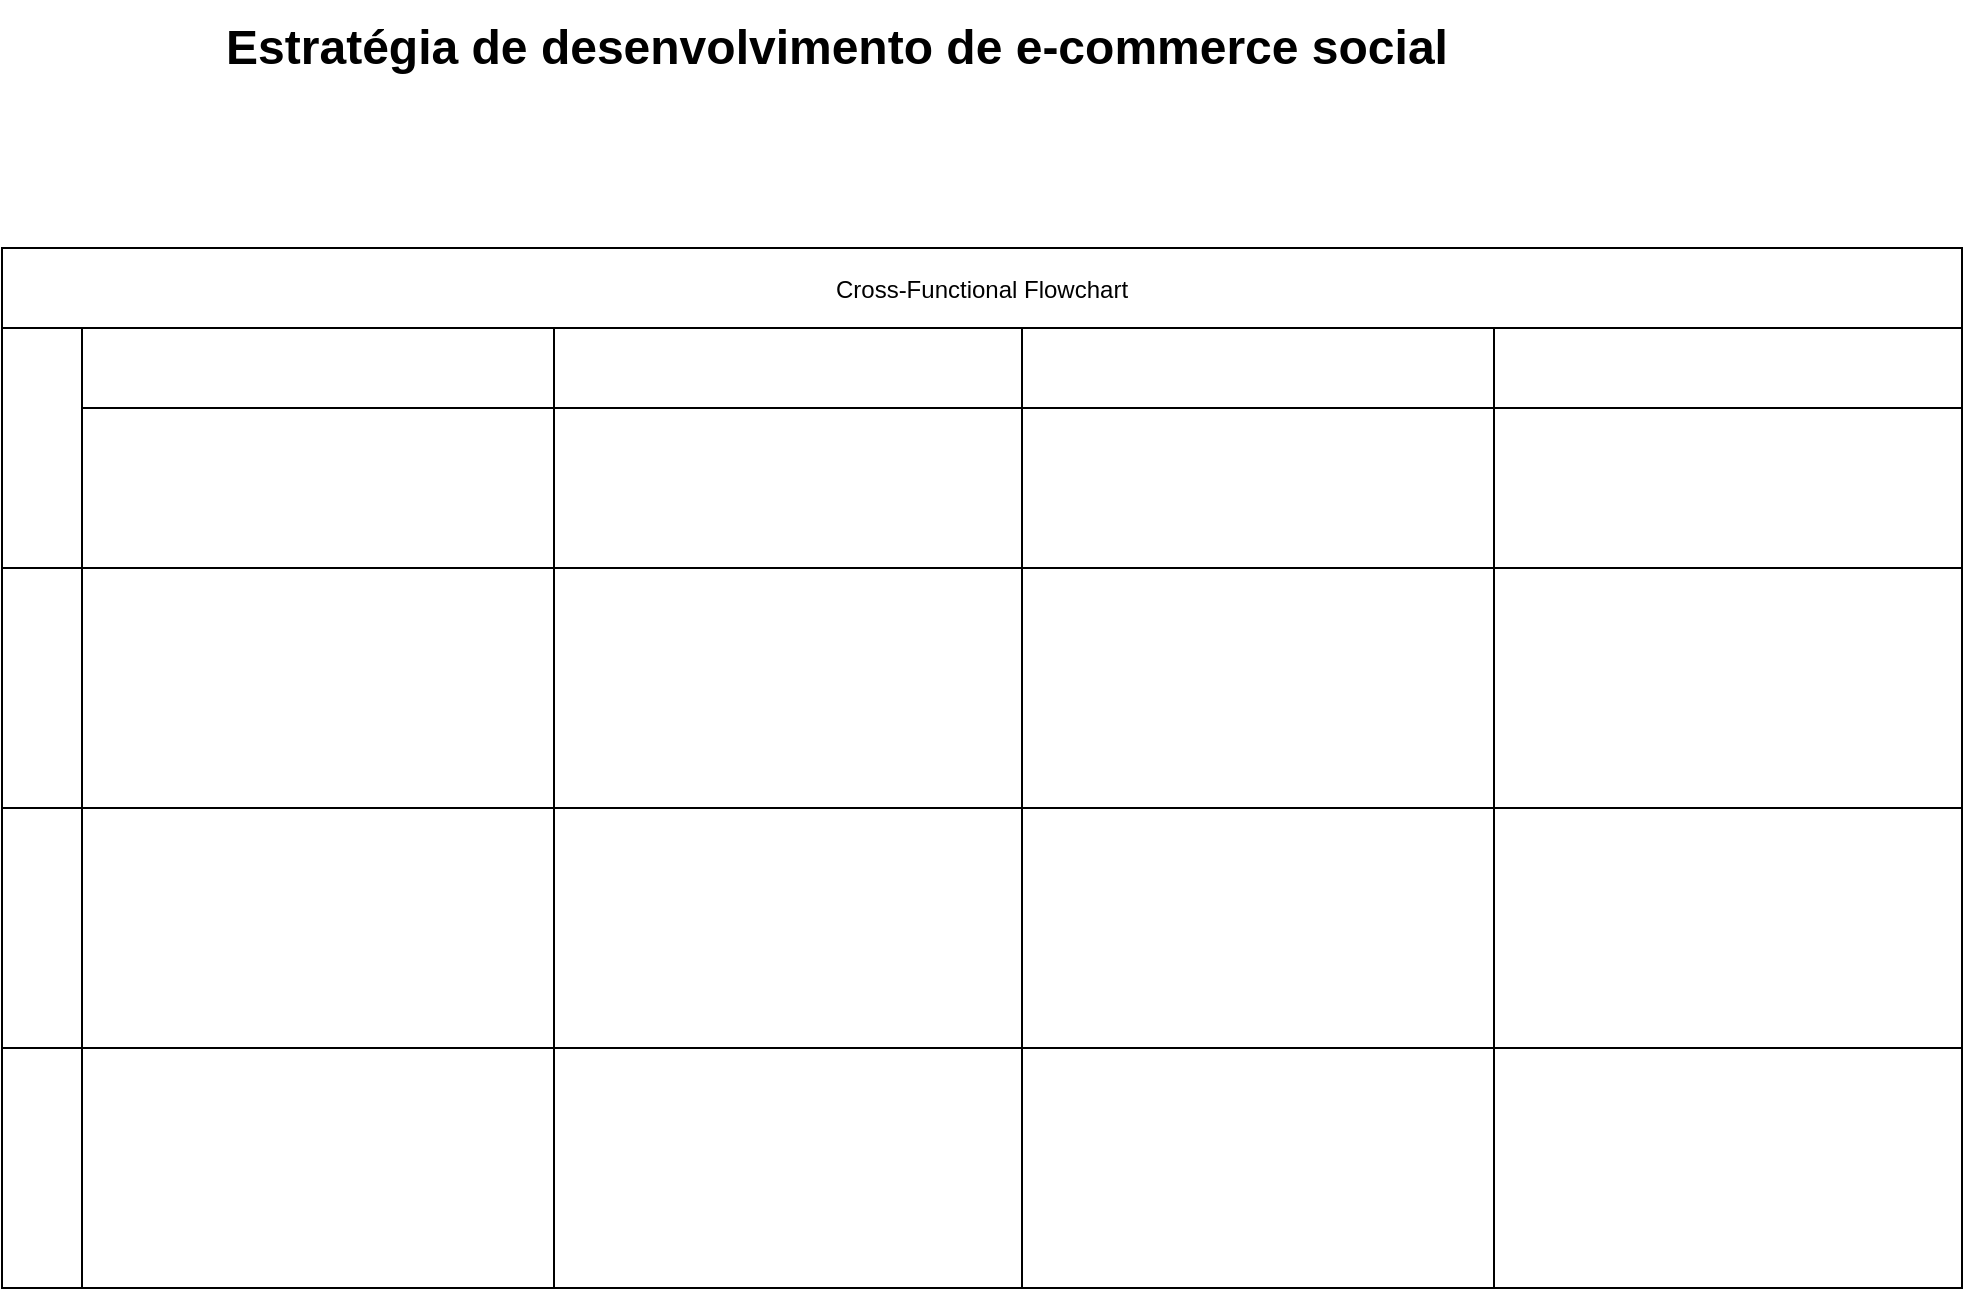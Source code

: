 <mxfile version="22.1.19" type="github">
  <diagram name="Page-1" id="bd83a815-5ea8-2e97-e5ec-87c9f400f2fa">
    <mxGraphModel dx="3328" dy="1828" grid="1" gridSize="10" guides="1" tooltips="1" connect="1" arrows="1" fold="1" page="1" pageScale="1.5" pageWidth="1169" pageHeight="826" background="none" math="0" shadow="0">
      <root>
        <mxCell id="0" style=";html=1;" />
        <mxCell id="1" style=";html=1;" parent="0" />
        <mxCell id="1516e18e63f93b96-3" value="Estratégia de desenvolvimento de e-commerce social" style="text;strokeColor=none;fillColor=none;html=1;fontSize=24;fontStyle=1;verticalAlign=middle;align=center;rounded=0;shadow=1;" parent="1" vertex="1">
          <mxGeometry x="97" y="30" width="780" height="40" as="geometry" />
        </mxCell>
        <mxCell id="wp4WdSBtoDWt7Q6JzphJ-1" value="Cross-Functional Flowchart" style="shape=table;childLayout=tableLayout;startSize=40;collapsible=0;recursiveResize=0;expand=0;" vertex="1" parent="1">
          <mxGeometry x="70" y="150" width="980" height="520" as="geometry" />
        </mxCell>
        <mxCell id="wp4WdSBtoDWt7Q6JzphJ-2" value="" style="shape=tableRow;horizontal=0;swimlaneHead=0;swimlaneBody=0;top=0;left=0;strokeColor=inherit;bottom=0;right=0;dropTarget=0;fontStyle=0;fillColor=none;points=[[0,0.5],[1,0.5]];portConstraint=eastwest;startSize=40;collapsible=0;recursiveResize=0;expand=0;" vertex="1" parent="wp4WdSBtoDWt7Q6JzphJ-1">
          <mxGeometry y="40" width="980" height="120" as="geometry" />
        </mxCell>
        <mxCell id="wp4WdSBtoDWt7Q6JzphJ-3" value="" style="swimlane;swimlaneHead=0;swimlaneBody=0;fontStyle=0;strokeColor=inherit;connectable=0;fillColor=none;startSize=40;collapsible=0;recursiveResize=0;expand=0;" vertex="1" parent="wp4WdSBtoDWt7Q6JzphJ-2">
          <mxGeometry x="40" width="236" height="120" as="geometry">
            <mxRectangle width="236" height="120" as="alternateBounds" />
          </mxGeometry>
        </mxCell>
        <mxCell id="wp4WdSBtoDWt7Q6JzphJ-4" value="" style="swimlane;swimlaneHead=0;swimlaneBody=0;fontStyle=0;strokeColor=inherit;connectable=0;fillColor=none;startSize=40;collapsible=0;recursiveResize=0;expand=0;" vertex="1" parent="wp4WdSBtoDWt7Q6JzphJ-2">
          <mxGeometry x="276" width="234" height="120" as="geometry">
            <mxRectangle width="234" height="120" as="alternateBounds" />
          </mxGeometry>
        </mxCell>
        <mxCell id="wp4WdSBtoDWt7Q6JzphJ-5" value="" style="swimlane;swimlaneHead=0;swimlaneBody=0;fontStyle=0;strokeColor=inherit;connectable=0;fillColor=none;startSize=40;collapsible=0;recursiveResize=0;expand=0;" vertex="1" parent="wp4WdSBtoDWt7Q6JzphJ-2">
          <mxGeometry x="510" width="236" height="120" as="geometry">
            <mxRectangle width="236" height="120" as="alternateBounds" />
          </mxGeometry>
        </mxCell>
        <mxCell id="wp4WdSBtoDWt7Q6JzphJ-6" value="" style="swimlane;swimlaneHead=0;swimlaneBody=0;fontStyle=0;strokeColor=inherit;connectable=0;fillColor=none;startSize=40;collapsible=0;recursiveResize=0;expand=0;" vertex="1" parent="wp4WdSBtoDWt7Q6JzphJ-2">
          <mxGeometry x="746" width="234" height="120" as="geometry">
            <mxRectangle width="234" height="120" as="alternateBounds" />
          </mxGeometry>
        </mxCell>
        <mxCell id="wp4WdSBtoDWt7Q6JzphJ-7" value="" style="shape=tableRow;horizontal=0;swimlaneHead=0;swimlaneBody=0;top=0;left=0;strokeColor=inherit;bottom=0;right=0;dropTarget=0;fontStyle=0;fillColor=none;points=[[0,0.5],[1,0.5]];portConstraint=eastwest;startSize=40;collapsible=0;recursiveResize=0;expand=0;" vertex="1" parent="wp4WdSBtoDWt7Q6JzphJ-1">
          <mxGeometry y="160" width="980" height="120" as="geometry" />
        </mxCell>
        <mxCell id="wp4WdSBtoDWt7Q6JzphJ-8" value="" style="swimlane;swimlaneHead=0;swimlaneBody=0;fontStyle=0;connectable=0;strokeColor=inherit;fillColor=none;startSize=0;collapsible=0;recursiveResize=0;expand=0;" vertex="1" parent="wp4WdSBtoDWt7Q6JzphJ-7">
          <mxGeometry x="40" width="236" height="120" as="geometry">
            <mxRectangle width="236" height="120" as="alternateBounds" />
          </mxGeometry>
        </mxCell>
        <mxCell id="wp4WdSBtoDWt7Q6JzphJ-9" value="" style="swimlane;swimlaneHead=0;swimlaneBody=0;fontStyle=0;connectable=0;strokeColor=inherit;fillColor=none;startSize=0;collapsible=0;recursiveResize=0;expand=0;" vertex="1" parent="wp4WdSBtoDWt7Q6JzphJ-7">
          <mxGeometry x="276" width="234" height="120" as="geometry">
            <mxRectangle width="234" height="120" as="alternateBounds" />
          </mxGeometry>
        </mxCell>
        <mxCell id="wp4WdSBtoDWt7Q6JzphJ-10" value="" style="swimlane;swimlaneHead=0;swimlaneBody=0;fontStyle=0;connectable=0;strokeColor=inherit;fillColor=none;startSize=0;collapsible=0;recursiveResize=0;expand=0;" vertex="1" parent="wp4WdSBtoDWt7Q6JzphJ-7">
          <mxGeometry x="510" width="236" height="120" as="geometry">
            <mxRectangle width="236" height="120" as="alternateBounds" />
          </mxGeometry>
        </mxCell>
        <mxCell id="wp4WdSBtoDWt7Q6JzphJ-11" value="" style="swimlane;swimlaneHead=0;swimlaneBody=0;fontStyle=0;connectable=0;strokeColor=inherit;fillColor=none;startSize=0;collapsible=0;recursiveResize=0;expand=0;" vertex="1" parent="wp4WdSBtoDWt7Q6JzphJ-7">
          <mxGeometry x="746" width="234" height="120" as="geometry">
            <mxRectangle width="234" height="120" as="alternateBounds" />
          </mxGeometry>
        </mxCell>
        <mxCell id="wp4WdSBtoDWt7Q6JzphJ-12" value="" style="shape=tableRow;horizontal=0;swimlaneHead=0;swimlaneBody=0;top=0;left=0;strokeColor=inherit;bottom=0;right=0;dropTarget=0;fontStyle=0;fillColor=none;points=[[0,0.5],[1,0.5]];portConstraint=eastwest;startSize=40;collapsible=0;recursiveResize=0;expand=0;" vertex="1" parent="wp4WdSBtoDWt7Q6JzphJ-1">
          <mxGeometry y="280" width="980" height="120" as="geometry" />
        </mxCell>
        <mxCell id="wp4WdSBtoDWt7Q6JzphJ-13" value="" style="swimlane;swimlaneHead=0;swimlaneBody=0;fontStyle=0;connectable=0;strokeColor=inherit;fillColor=none;startSize=0;collapsible=0;recursiveResize=0;expand=0;" vertex="1" parent="wp4WdSBtoDWt7Q6JzphJ-12">
          <mxGeometry x="40" width="236" height="120" as="geometry">
            <mxRectangle width="236" height="120" as="alternateBounds" />
          </mxGeometry>
        </mxCell>
        <mxCell id="wp4WdSBtoDWt7Q6JzphJ-14" value="" style="swimlane;swimlaneHead=0;swimlaneBody=0;fontStyle=0;connectable=0;strokeColor=inherit;fillColor=none;startSize=0;collapsible=0;recursiveResize=0;expand=0;" vertex="1" parent="wp4WdSBtoDWt7Q6JzphJ-12">
          <mxGeometry x="276" width="234" height="120" as="geometry">
            <mxRectangle width="234" height="120" as="alternateBounds" />
          </mxGeometry>
        </mxCell>
        <mxCell id="wp4WdSBtoDWt7Q6JzphJ-15" value="" style="swimlane;swimlaneHead=0;swimlaneBody=0;fontStyle=0;connectable=0;strokeColor=inherit;fillColor=none;startSize=0;collapsible=0;recursiveResize=0;expand=0;" vertex="1" parent="wp4WdSBtoDWt7Q6JzphJ-12">
          <mxGeometry x="510" width="236" height="120" as="geometry">
            <mxRectangle width="236" height="120" as="alternateBounds" />
          </mxGeometry>
        </mxCell>
        <mxCell id="wp4WdSBtoDWt7Q6JzphJ-16" value="" style="swimlane;swimlaneHead=0;swimlaneBody=0;fontStyle=0;connectable=0;strokeColor=inherit;fillColor=none;startSize=0;collapsible=0;recursiveResize=0;expand=0;" vertex="1" parent="wp4WdSBtoDWt7Q6JzphJ-12">
          <mxGeometry x="746" width="234" height="120" as="geometry">
            <mxRectangle width="234" height="120" as="alternateBounds" />
          </mxGeometry>
        </mxCell>
        <mxCell id="wp4WdSBtoDWt7Q6JzphJ-17" value="" style="shape=tableRow;horizontal=0;swimlaneHead=0;swimlaneBody=0;top=0;left=0;strokeColor=inherit;bottom=0;right=0;dropTarget=0;fontStyle=0;fillColor=none;points=[[0,0.5],[1,0.5]];portConstraint=eastwest;startSize=40;collapsible=0;recursiveResize=0;expand=0;" vertex="1" parent="wp4WdSBtoDWt7Q6JzphJ-1">
          <mxGeometry y="400" width="980" height="120" as="geometry" />
        </mxCell>
        <mxCell id="wp4WdSBtoDWt7Q6JzphJ-18" value="" style="swimlane;swimlaneHead=0;swimlaneBody=0;fontStyle=0;connectable=0;strokeColor=inherit;fillColor=none;startSize=0;collapsible=0;recursiveResize=0;expand=0;" vertex="1" parent="wp4WdSBtoDWt7Q6JzphJ-17">
          <mxGeometry x="40" width="236" height="120" as="geometry">
            <mxRectangle width="236" height="120" as="alternateBounds" />
          </mxGeometry>
        </mxCell>
        <mxCell id="wp4WdSBtoDWt7Q6JzphJ-19" value="" style="swimlane;swimlaneHead=0;swimlaneBody=0;fontStyle=0;connectable=0;strokeColor=inherit;fillColor=none;startSize=0;collapsible=0;recursiveResize=0;expand=0;" vertex="1" parent="wp4WdSBtoDWt7Q6JzphJ-17">
          <mxGeometry x="276" width="234" height="120" as="geometry">
            <mxRectangle width="234" height="120" as="alternateBounds" />
          </mxGeometry>
        </mxCell>
        <mxCell id="wp4WdSBtoDWt7Q6JzphJ-20" value="" style="swimlane;swimlaneHead=0;swimlaneBody=0;fontStyle=0;connectable=0;strokeColor=inherit;fillColor=none;startSize=0;collapsible=0;recursiveResize=0;expand=0;" vertex="1" parent="wp4WdSBtoDWt7Q6JzphJ-17">
          <mxGeometry x="510" width="236" height="120" as="geometry">
            <mxRectangle width="236" height="120" as="alternateBounds" />
          </mxGeometry>
        </mxCell>
        <mxCell id="wp4WdSBtoDWt7Q6JzphJ-21" value="" style="swimlane;swimlaneHead=0;swimlaneBody=0;fontStyle=0;connectable=0;strokeColor=inherit;fillColor=none;startSize=0;collapsible=0;recursiveResize=0;expand=0;" vertex="1" parent="wp4WdSBtoDWt7Q6JzphJ-17">
          <mxGeometry x="746" width="234" height="120" as="geometry">
            <mxRectangle width="234" height="120" as="alternateBounds" />
          </mxGeometry>
        </mxCell>
      </root>
    </mxGraphModel>
  </diagram>
</mxfile>
